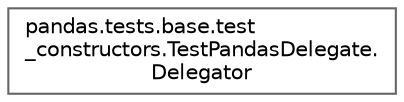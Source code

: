 digraph "Graphical Class Hierarchy"
{
 // LATEX_PDF_SIZE
  bgcolor="transparent";
  edge [fontname=Helvetica,fontsize=10,labelfontname=Helvetica,labelfontsize=10];
  node [fontname=Helvetica,fontsize=10,shape=box,height=0.2,width=0.4];
  rankdir="LR";
  Node0 [id="Node000000",label="pandas.tests.base.test\l_constructors.TestPandasDelegate.\lDelegator",height=0.2,width=0.4,color="grey40", fillcolor="white", style="filled",URL="$d2/db6/classpandas_1_1tests_1_1base_1_1test__constructors_1_1TestPandasDelegate_1_1Delegator.html",tooltip=" "];
}
